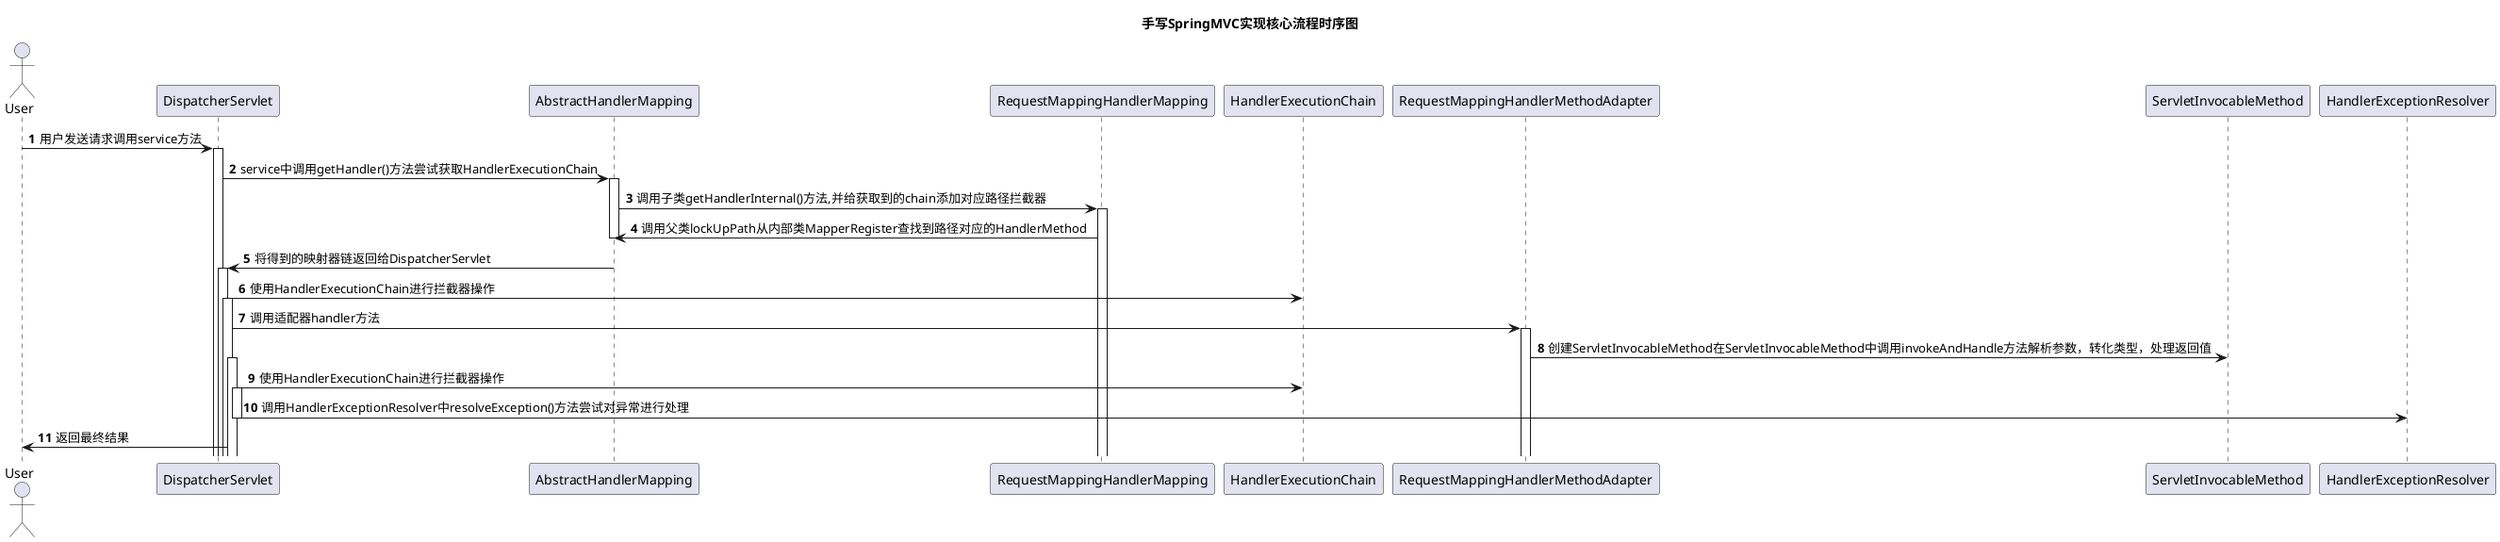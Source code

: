 @startuml
title 手写SpringMVC实现核心流程时序图

actor User as user
participant DispatcherServlet
participant AbstractHandlerMapping
participant RequestMappingHandlerMapping
participant HandlerExecutionChain
participant RequestMappingHandlerMethodAdapter
participant ServletInvocableMethod
participant HandlerExceptionResolver

autonumber
user -> DispatcherServlet : 用户发送请求调用service方法
activate DispatcherServlet
DispatcherServlet -> AbstractHandlerMapping:service中调用getHandler()方法尝试获取HandlerExecutionChain
activate AbstractHandlerMapping
AbstractHandlerMapping -> RequestMappingHandlerMapping:调用子类getHandlerInternal()方法,并给获取到的chain添加对应路径拦截器
activate RequestMappingHandlerMapping
RequestMappingHandlerMapping -> AbstractHandlerMapping : 调用父类lockUpPath从内部类MapperRegister查找到路径对应的HandlerMethod
deactivate AbstractHandlerMapping
AbstractHandlerMapping -> DispatcherServlet : 将得到的映射器链返回给DispatcherServlet
activate DispatcherServlet
DispatcherServlet->HandlerExecutionChain : 使用HandlerExecutionChain进行拦截器操作
activate DispatcherServlet
DispatcherServlet->RequestMappingHandlerMethodAdapter : 调用适配器handler方法
activate RequestMappingHandlerMethodAdapter
RequestMappingHandlerMethodAdapter->ServletInvocableMethod : 创建ServletInvocableMethod在ServletInvocableMethod中调用invokeAndHandle方法解析参数，转化类型，处理返回值
activate DispatcherServlet
DispatcherServlet-> HandlerExecutionChain:使用HandlerExecutionChain进行拦截器操作
activate DispatcherServlet
DispatcherServlet->HandlerExceptionResolver:调用HandlerExceptionResolver中resolveException()方法尝试对异常进行处理
deactivate DispatcherServlet
DispatcherServlet -> user:返回最终结果
@enduml


